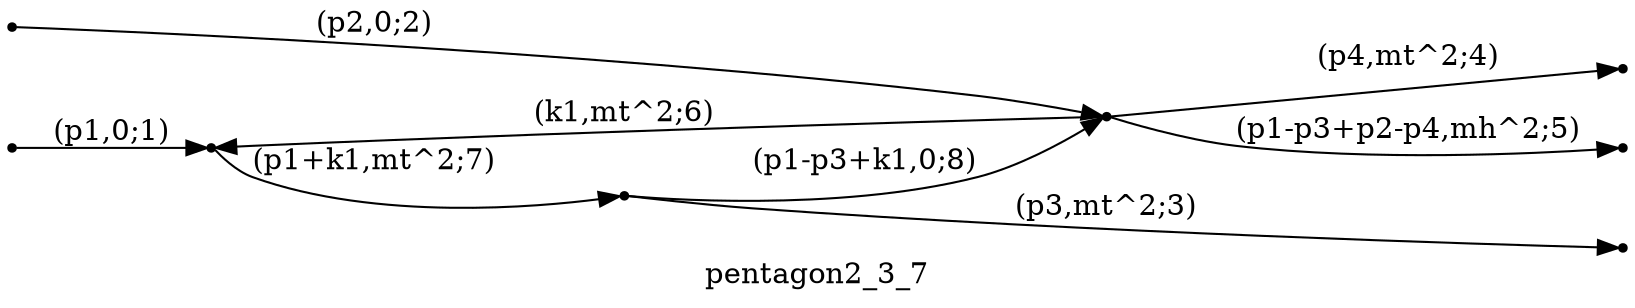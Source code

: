 digraph pentagon2_3_7 {
  label="pentagon2_3_7";
  rankdir="LR";
  subgraph edges {
    -1 -> 2 [label="(p1,0;1)"];
    -2 -> 3 [label="(p2,0;2)"];
    1 -> -3 [label="(p3,mt^2;3)"];
    3 -> -4 [label="(p4,mt^2;4)"];
    3 -> -5 [label="(p1-p3+p2-p4,mh^2;5)"];
    3 -> 2 [label="(k1,mt^2;6)"];
    2 -> 1 [label="(p1+k1,mt^2;7)"];
    1 -> 3 [label="(p1-p3+k1,0;8)"];
  }
  subgraph incoming { rank="source"; -1; -2; }
  subgraph outgoing { rank="sink"; -3; -4; -5; }
-5 [shape=point];
-4 [shape=point];
-3 [shape=point];
-2 [shape=point];
-1 [shape=point];
1 [shape=point];
2 [shape=point];
3 [shape=point];
}

